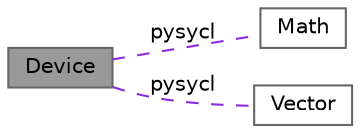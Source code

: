 digraph "Device"
{
 // INTERACTIVE_SVG=YES
 // LATEX_PDF_SIZE
  bgcolor="transparent";
  edge [fontname=Helvetica,fontsize=10,labelfontname=Helvetica,labelfontsize=10];
  node [fontname=Helvetica,fontsize=10,shape=box,height=0.2,width=0.4];
  rankdir=LR;
  Node1 [id="Node000001",label="Device",height=0.2,width=0.4,color="gray40", fillcolor="grey60", style="filled", fontcolor="black",tooltip=" "];
  Node2 [id="Node000002",label="Math",height=0.2,width=0.4,color="grey40", fillcolor="white", style="filled",URL="$group___math.html",tooltip=" "];
  Node3 [id="Node000003",label="Vector",height=0.2,width=0.4,color="grey40", fillcolor="white", style="filled",URL="$group___vector.html",tooltip=" "];
  Node1->Node2 [shape=plaintext, label="pysycl", color="blueviolet", dir="none", style="dashed"];
  Node1->Node3 [shape=plaintext, label="pysycl", color="blueviolet", dir="none", style="dashed"];
}
